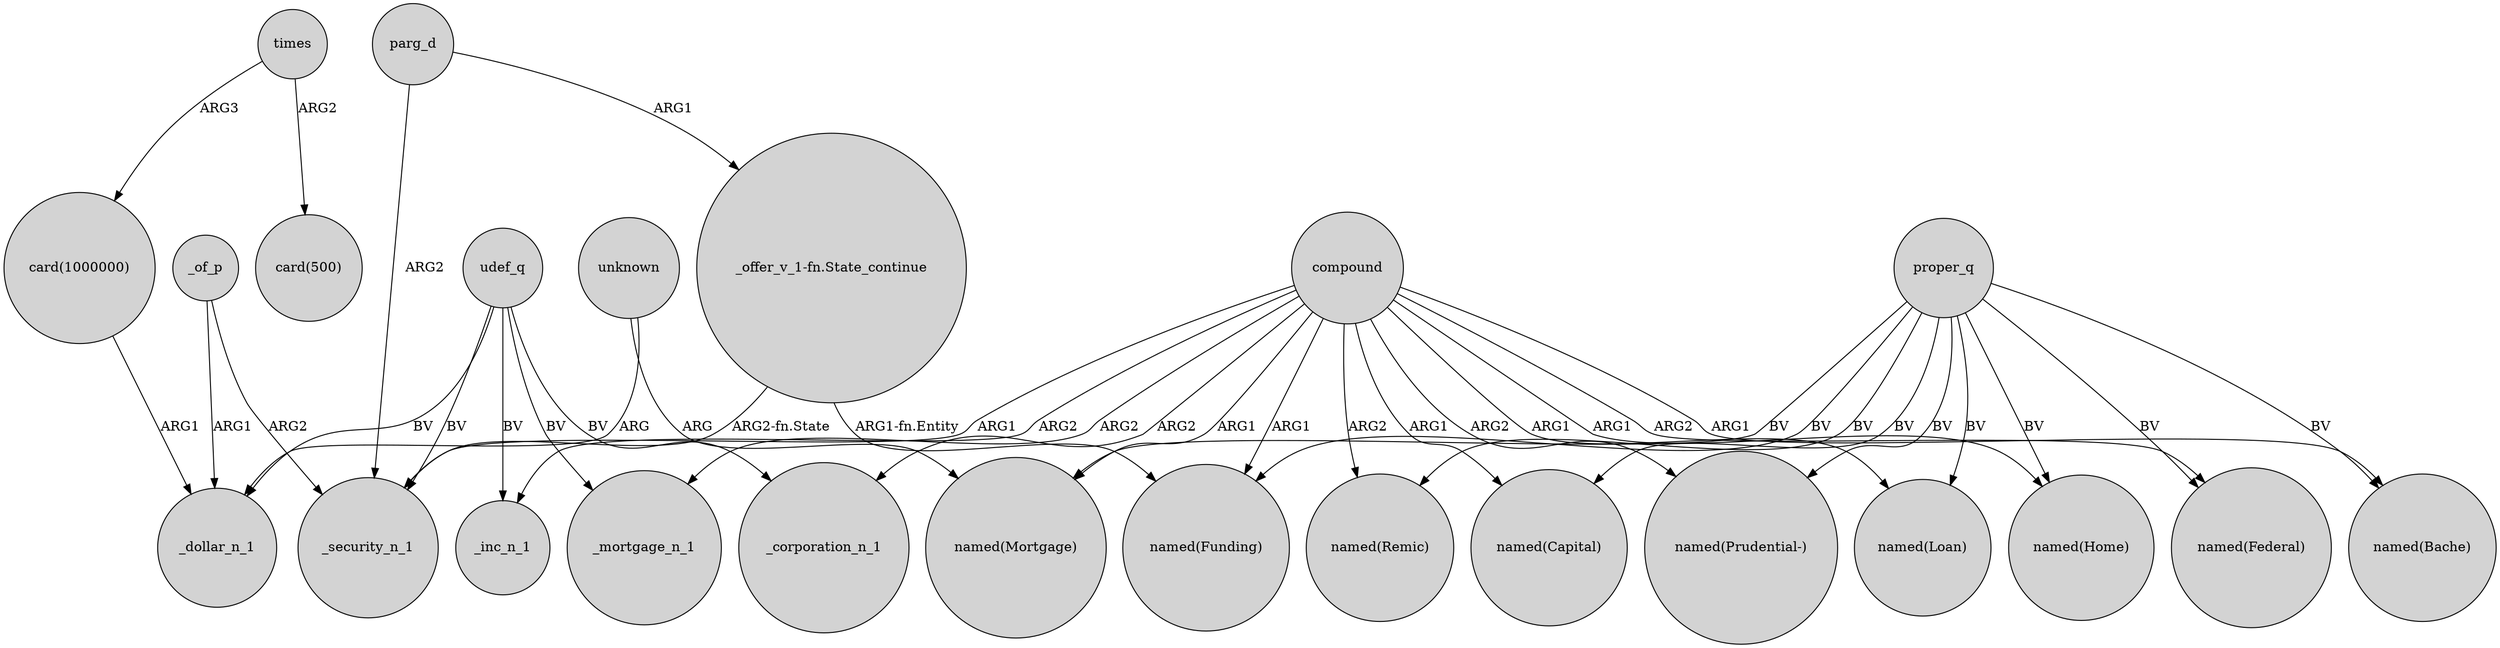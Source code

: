 digraph {
	node [shape=circle style=filled]
	_of_p -> _dollar_n_1 [label=ARG1]
	compound -> "named(Funding)" [label=ARG1]
	proper_q -> "named(Loan)" [label=BV]
	compound -> "named(Bache)" [label=ARG1]
	_of_p -> _security_n_1 [label=ARG2]
	proper_q -> "named(Capital)" [label=BV]
	times -> "card(1000000)" [label=ARG3]
	compound -> "named(Federal)" [label=ARG2]
	udef_q -> _security_n_1 [label=BV]
	parg_d -> "_offer_v_1-fn.State_continue" [label=ARG1]
	proper_q -> "named(Federal)" [label=BV]
	unknown -> _dollar_n_1 [label=ARG]
	compound -> _mortgage_n_1 [label=ARG2]
	udef_q -> _mortgage_n_1 [label=BV]
	udef_q -> _inc_n_1 [label=BV]
	proper_q -> "named(Home)" [label=BV]
	compound -> _inc_n_1 [label=ARG2]
	compound -> "named(Home)" [label=ARG1]
	unknown -> "named(Mortgage)" [label=ARG]
	proper_q -> "named(Remic)" [label=BV]
	compound -> "named(Prudential-)" [label=ARG2]
	compound -> _security_n_1 [label=ARG1]
	"_offer_v_1-fn.State_continue" -> _security_n_1 [label="ARG2-fn.State"]
	proper_q -> "named(Funding)" [label=BV]
	udef_q -> _dollar_n_1 [label=BV]
	"card(1000000)" -> _dollar_n_1 [label=ARG1]
	proper_q -> "named(Prudential-)" [label=BV]
	proper_q -> "named(Mortgage)" [label=BV]
	"_offer_v_1-fn.State_continue" -> "named(Funding)" [label="ARG1-fn.Entity"]
	compound -> _corporation_n_1 [label=ARG2]
	udef_q -> _corporation_n_1 [label=BV]
	times -> "card(500)" [label=ARG2]
	compound -> "named(Remic)" [label=ARG2]
	compound -> "named(Mortgage)" [label=ARG1]
	proper_q -> "named(Bache)" [label=BV]
	parg_d -> _security_n_1 [label=ARG2]
	compound -> "named(Capital)" [label=ARG1]
	compound -> "named(Loan)" [label=ARG1]
}
